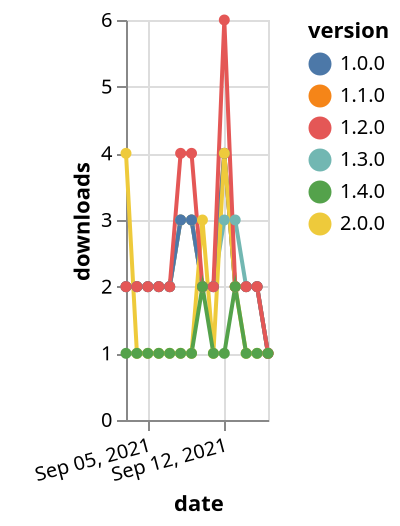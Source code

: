{"$schema": "https://vega.github.io/schema/vega-lite/v5.json", "description": "A simple bar chart with embedded data.", "data": {"values": [{"date": "2021-09-03", "total": 2516, "delta": 2, "version": "1.1.0"}, {"date": "2021-09-04", "total": 2518, "delta": 2, "version": "1.1.0"}, {"date": "2021-09-05", "total": 2520, "delta": 2, "version": "1.1.0"}, {"date": "2021-09-06", "total": 2522, "delta": 2, "version": "1.1.0"}, {"date": "2021-09-07", "total": 2524, "delta": 2, "version": "1.1.0"}, {"date": "2021-09-08", "total": 2527, "delta": 3, "version": "1.1.0"}, {"date": "2021-09-09", "total": 2530, "delta": 3, "version": "1.1.0"}, {"date": "2021-09-10", "total": 2532, "delta": 2, "version": "1.1.0"}, {"date": "2021-09-11", "total": 2534, "delta": 2, "version": "1.1.0"}, {"date": "2021-09-12", "total": 2538, "delta": 4, "version": "1.1.0"}, {"date": "2021-09-13", "total": 2540, "delta": 2, "version": "1.1.0"}, {"date": "2021-09-14", "total": 2542, "delta": 2, "version": "1.1.0"}, {"date": "2021-09-15", "total": 2544, "delta": 2, "version": "1.1.0"}, {"date": "2021-09-16", "total": 2545, "delta": 1, "version": "1.1.0"}, {"date": "2021-09-03", "total": 2328, "delta": 2, "version": "1.3.0"}, {"date": "2021-09-04", "total": 2330, "delta": 2, "version": "1.3.0"}, {"date": "2021-09-05", "total": 2332, "delta": 2, "version": "1.3.0"}, {"date": "2021-09-06", "total": 2334, "delta": 2, "version": "1.3.0"}, {"date": "2021-09-07", "total": 2336, "delta": 2, "version": "1.3.0"}, {"date": "2021-09-08", "total": 2339, "delta": 3, "version": "1.3.0"}, {"date": "2021-09-09", "total": 2342, "delta": 3, "version": "1.3.0"}, {"date": "2021-09-10", "total": 2344, "delta": 2, "version": "1.3.0"}, {"date": "2021-09-11", "total": 2346, "delta": 2, "version": "1.3.0"}, {"date": "2021-09-12", "total": 2349, "delta": 3, "version": "1.3.0"}, {"date": "2021-09-13", "total": 2352, "delta": 3, "version": "1.3.0"}, {"date": "2021-09-14", "total": 2354, "delta": 2, "version": "1.3.0"}, {"date": "2021-09-15", "total": 2356, "delta": 2, "version": "1.3.0"}, {"date": "2021-09-16", "total": 2357, "delta": 1, "version": "1.3.0"}, {"date": "2021-09-03", "total": 2507, "delta": 2, "version": "1.0.0"}, {"date": "2021-09-04", "total": 2509, "delta": 2, "version": "1.0.0"}, {"date": "2021-09-05", "total": 2511, "delta": 2, "version": "1.0.0"}, {"date": "2021-09-06", "total": 2513, "delta": 2, "version": "1.0.0"}, {"date": "2021-09-07", "total": 2515, "delta": 2, "version": "1.0.0"}, {"date": "2021-09-08", "total": 2518, "delta": 3, "version": "1.0.0"}, {"date": "2021-09-09", "total": 2521, "delta": 3, "version": "1.0.0"}, {"date": "2021-09-10", "total": 2523, "delta": 2, "version": "1.0.0"}, {"date": "2021-09-11", "total": 2525, "delta": 2, "version": "1.0.0"}, {"date": "2021-09-12", "total": 2529, "delta": 4, "version": "1.0.0"}, {"date": "2021-09-13", "total": 2531, "delta": 2, "version": "1.0.0"}, {"date": "2021-09-14", "total": 2533, "delta": 2, "version": "1.0.0"}, {"date": "2021-09-15", "total": 2535, "delta": 2, "version": "1.0.0"}, {"date": "2021-09-16", "total": 2536, "delta": 1, "version": "1.0.0"}, {"date": "2021-09-03", "total": 789, "delta": 4, "version": "2.0.0"}, {"date": "2021-09-04", "total": 790, "delta": 1, "version": "2.0.0"}, {"date": "2021-09-05", "total": 791, "delta": 1, "version": "2.0.0"}, {"date": "2021-09-06", "total": 792, "delta": 1, "version": "2.0.0"}, {"date": "2021-09-07", "total": 793, "delta": 1, "version": "2.0.0"}, {"date": "2021-09-08", "total": 794, "delta": 1, "version": "2.0.0"}, {"date": "2021-09-09", "total": 795, "delta": 1, "version": "2.0.0"}, {"date": "2021-09-10", "total": 798, "delta": 3, "version": "2.0.0"}, {"date": "2021-09-11", "total": 799, "delta": 1, "version": "2.0.0"}, {"date": "2021-09-12", "total": 803, "delta": 4, "version": "2.0.0"}, {"date": "2021-09-13", "total": 805, "delta": 2, "version": "2.0.0"}, {"date": "2021-09-14", "total": 806, "delta": 1, "version": "2.0.0"}, {"date": "2021-09-15", "total": 807, "delta": 1, "version": "2.0.0"}, {"date": "2021-09-16", "total": 808, "delta": 1, "version": "2.0.0"}, {"date": "2021-09-03", "total": 2774, "delta": 2, "version": "1.2.0"}, {"date": "2021-09-04", "total": 2776, "delta": 2, "version": "1.2.0"}, {"date": "2021-09-05", "total": 2778, "delta": 2, "version": "1.2.0"}, {"date": "2021-09-06", "total": 2780, "delta": 2, "version": "1.2.0"}, {"date": "2021-09-07", "total": 2782, "delta": 2, "version": "1.2.0"}, {"date": "2021-09-08", "total": 2786, "delta": 4, "version": "1.2.0"}, {"date": "2021-09-09", "total": 2790, "delta": 4, "version": "1.2.0"}, {"date": "2021-09-10", "total": 2792, "delta": 2, "version": "1.2.0"}, {"date": "2021-09-11", "total": 2794, "delta": 2, "version": "1.2.0"}, {"date": "2021-09-12", "total": 2800, "delta": 6, "version": "1.2.0"}, {"date": "2021-09-13", "total": 2802, "delta": 2, "version": "1.2.0"}, {"date": "2021-09-14", "total": 2804, "delta": 2, "version": "1.2.0"}, {"date": "2021-09-15", "total": 2806, "delta": 2, "version": "1.2.0"}, {"date": "2021-09-16", "total": 2807, "delta": 1, "version": "1.2.0"}, {"date": "2021-09-03", "total": 273, "delta": 1, "version": "1.4.0"}, {"date": "2021-09-04", "total": 274, "delta": 1, "version": "1.4.0"}, {"date": "2021-09-05", "total": 275, "delta": 1, "version": "1.4.0"}, {"date": "2021-09-06", "total": 276, "delta": 1, "version": "1.4.0"}, {"date": "2021-09-07", "total": 277, "delta": 1, "version": "1.4.0"}, {"date": "2021-09-08", "total": 278, "delta": 1, "version": "1.4.0"}, {"date": "2021-09-09", "total": 279, "delta": 1, "version": "1.4.0"}, {"date": "2021-09-10", "total": 281, "delta": 2, "version": "1.4.0"}, {"date": "2021-09-11", "total": 282, "delta": 1, "version": "1.4.0"}, {"date": "2021-09-12", "total": 283, "delta": 1, "version": "1.4.0"}, {"date": "2021-09-13", "total": 285, "delta": 2, "version": "1.4.0"}, {"date": "2021-09-14", "total": 286, "delta": 1, "version": "1.4.0"}, {"date": "2021-09-15", "total": 287, "delta": 1, "version": "1.4.0"}, {"date": "2021-09-16", "total": 288, "delta": 1, "version": "1.4.0"}]}, "width": "container", "mark": {"type": "line", "point": {"filled": true}}, "encoding": {"x": {"field": "date", "type": "temporal", "timeUnit": "yearmonthdate", "title": "date", "axis": {"labelAngle": -15}}, "y": {"field": "delta", "type": "quantitative", "title": "downloads"}, "color": {"field": "version", "type": "nominal"}, "tooltip": {"field": "delta"}}}